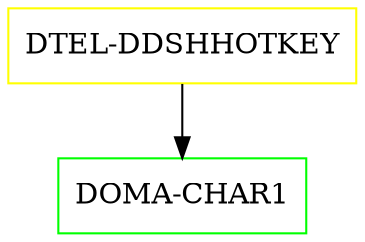 digraph G {
  "DTEL-DDSHHOTKEY" [shape=box,color=yellow];
  "DOMA-CHAR1" [shape=box,color=green,URL="./DOMA_CHAR1.html"];
  "DTEL-DDSHHOTKEY" -> "DOMA-CHAR1";
}
